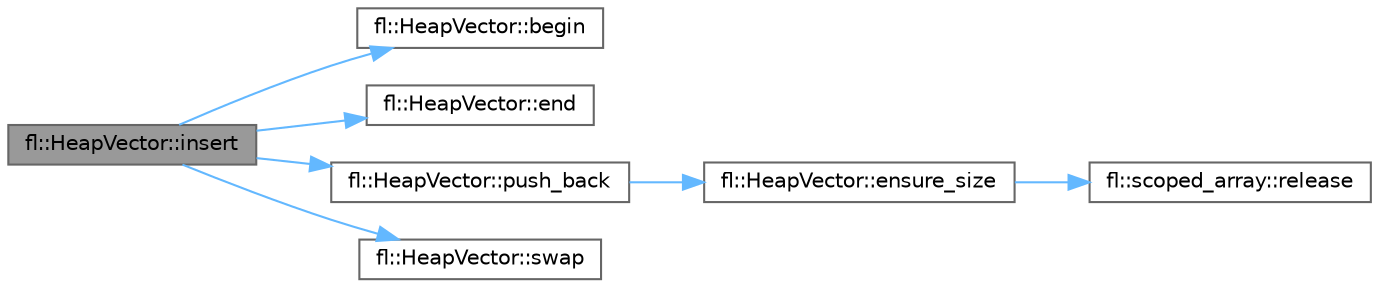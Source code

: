 digraph "fl::HeapVector::insert"
{
 // LATEX_PDF_SIZE
  bgcolor="transparent";
  edge [fontname=Helvetica,fontsize=10,labelfontname=Helvetica,labelfontsize=10];
  node [fontname=Helvetica,fontsize=10,shape=box,height=0.2,width=0.4];
  rankdir="LR";
  Node1 [id="Node000001",label="fl::HeapVector::insert",height=0.2,width=0.4,color="gray40", fillcolor="grey60", style="filled", fontcolor="black",tooltip=" "];
  Node1 -> Node2 [id="edge1_Node000001_Node000002",color="steelblue1",style="solid",tooltip=" "];
  Node2 [id="Node000002",label="fl::HeapVector::begin",height=0.2,width=0.4,color="grey40", fillcolor="white", style="filled",URL="$db/ddd/classfl_1_1_heap_vector.html#aa52c25ba94c35ea3f05df279ee5a225b",tooltip=" "];
  Node1 -> Node3 [id="edge2_Node000001_Node000003",color="steelblue1",style="solid",tooltip=" "];
  Node3 [id="Node000003",label="fl::HeapVector::end",height=0.2,width=0.4,color="grey40", fillcolor="white", style="filled",URL="$db/ddd/classfl_1_1_heap_vector.html#a85dba959a3cb0e1c8a5584b9b957443e",tooltip=" "];
  Node1 -> Node4 [id="edge3_Node000001_Node000004",color="steelblue1",style="solid",tooltip=" "];
  Node4 [id="Node000004",label="fl::HeapVector::push_back",height=0.2,width=0.4,color="grey40", fillcolor="white", style="filled",URL="$db/ddd/classfl_1_1_heap_vector.html#a701c6f44506bee8254a5c66a6f132487",tooltip=" "];
  Node4 -> Node5 [id="edge4_Node000004_Node000005",color="steelblue1",style="solid",tooltip=" "];
  Node5 [id="Node000005",label="fl::HeapVector::ensure_size",height=0.2,width=0.4,color="grey40", fillcolor="white", style="filled",URL="$db/ddd/classfl_1_1_heap_vector.html#a9654c1f85b2219f36fcf1a6e146d660e",tooltip=" "];
  Node5 -> Node6 [id="edge5_Node000005_Node000006",color="steelblue1",style="solid",tooltip=" "];
  Node6 [id="Node000006",label="fl::scoped_array::release",height=0.2,width=0.4,color="grey40", fillcolor="white", style="filled",URL="$d3/d92/classfl_1_1scoped__array.html#a9b968a7427441d9c8abac6707a95bb9f",tooltip=" "];
  Node1 -> Node7 [id="edge6_Node000001_Node000007",color="steelblue1",style="solid",tooltip=" "];
  Node7 [id="Node000007",label="fl::HeapVector::swap",height=0.2,width=0.4,color="grey40", fillcolor="white", style="filled",URL="$db/ddd/classfl_1_1_heap_vector.html#ac653df54573cb42c284ace274c4daff9",tooltip=" "];
}
